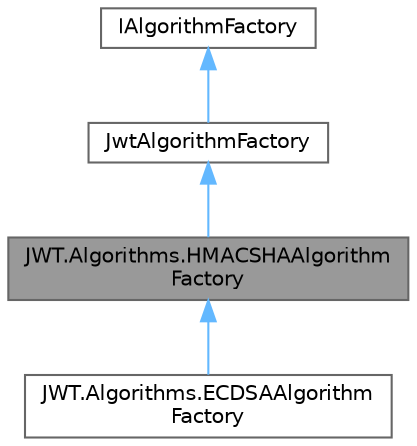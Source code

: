 digraph "JWT.Algorithms.HMACSHAAlgorithmFactory"
{
 // LATEX_PDF_SIZE
  bgcolor="transparent";
  edge [fontname=Helvetica,fontsize=10,labelfontname=Helvetica,labelfontsize=10];
  node [fontname=Helvetica,fontsize=10,shape=box,height=0.2,width=0.4];
  Node1 [id="Node000001",label="JWT.Algorithms.HMACSHAAlgorithm\lFactory",height=0.2,width=0.4,color="gray40", fillcolor="grey60", style="filled", fontcolor="black",tooltip=" "];
  Node2 -> Node1 [id="edge4_Node000001_Node000002",dir="back",color="steelblue1",style="solid",tooltip=" "];
  Node2 [id="Node000002",label="JwtAlgorithmFactory",height=0.2,width=0.4,color="gray40", fillcolor="white", style="filled",URL="$class_j_w_t_1_1_algorithms_1_1_jwt_algorithm_factory.html",tooltip=" "];
  Node3 -> Node2 [id="edge5_Node000002_Node000003",dir="back",color="steelblue1",style="solid",tooltip=" "];
  Node3 [id="Node000003",label="IAlgorithmFactory",height=0.2,width=0.4,color="gray40", fillcolor="white", style="filled",URL="$interface_j_w_t_1_1_algorithms_1_1_i_algorithm_factory.html",tooltip="Provides IJwtAlgorithms."];
  Node1 -> Node4 [id="edge6_Node000001_Node000004",dir="back",color="steelblue1",style="solid",tooltip=" "];
  Node4 [id="Node000004",label="JWT.Algorithms.ECDSAAlgorithm\lFactory",height=0.2,width=0.4,color="gray40", fillcolor="white", style="filled",URL="$class_j_w_t_1_1_algorithms_1_1_e_c_d_s_a_algorithm_factory.html",tooltip=" "];
}
